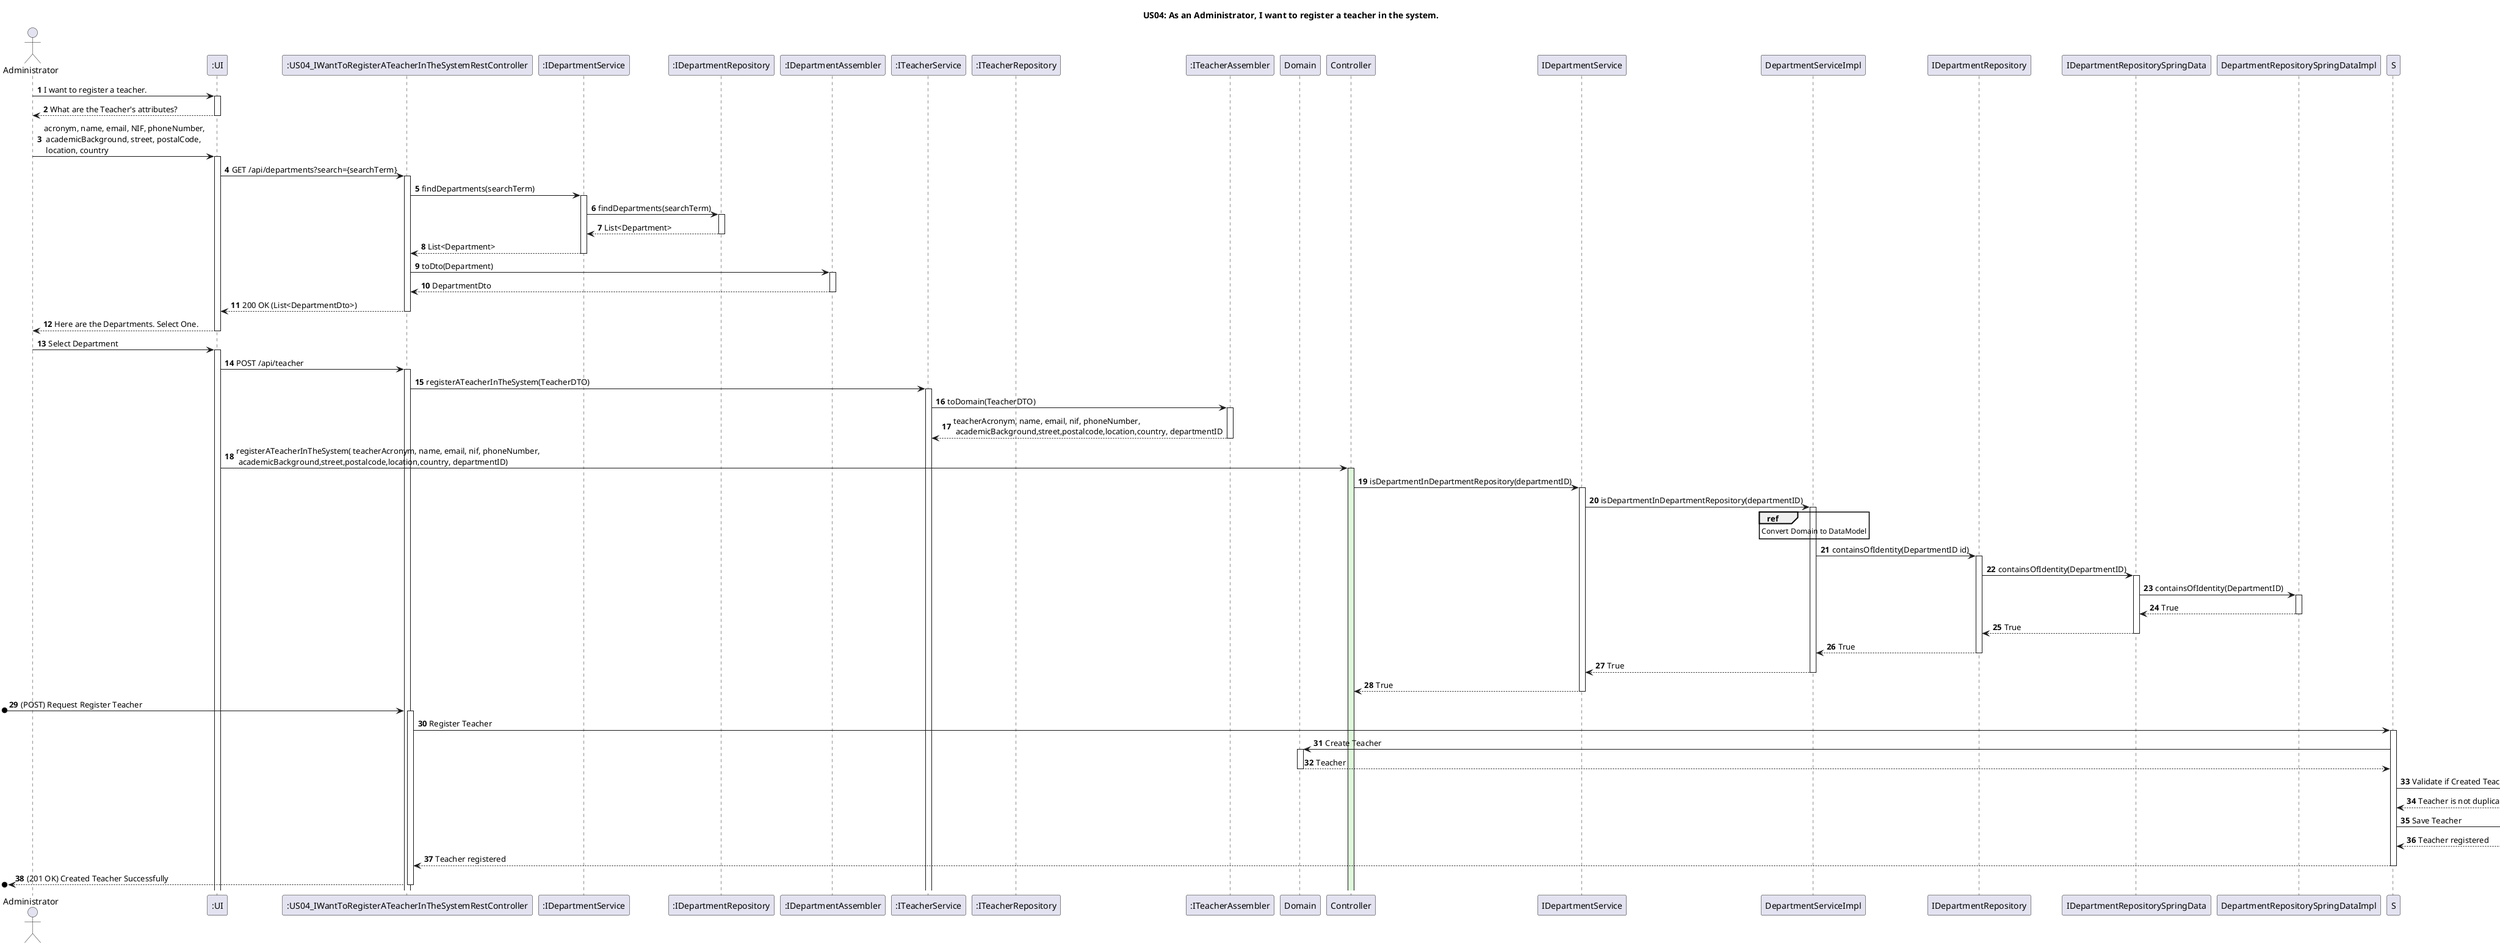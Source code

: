 @startuml

title US04: As an Administrator, I want to register a teacher in the system.
autonumber

actor Administrator
participant ":UI" as UI
participant ":US04_IWantToRegisterATeacherInTheSystemRestController" as RC

participant ":IDepartmentService" as DS
participant ":IDepartmentRepository" as DR
participant ":IDepartmentAssembler" as DA
participant ":ITeacherService" as TS
participant ":ITeacherRepository" as TR
participant ":ITeacherAssembler" as TA


participant "Domain" as D

Administrator -> UI ++: I want to register a teacher.
UI --> Administrator --: What are the Teacher's attributes?

Administrator -> UI ++: acronym, name, email, NIF, phoneNumber, \n academicBackground, street, postalCode, \n location, country
UI -> RC++: GET /api/departments?search={searchTerm}
RC -> DS++: findDepartments(searchTerm)
DS -> DR ++: findDepartments(searchTerm)
DR --> DS --: List<Department>
DS --> RC --: List<Department>
RC -> DA++: toDto(Department)
DA --> RC--: DepartmentDto
RC --> UI--:  200 OK (List<DepartmentDto>)
UI --> Administrator--: Here are the Departments. Select One.

Administrator -> UI++: Select Department
UI -> RC++: POST /api/teacher
RC -> TS++ : registerATeacherInTheSystem(TeacherDTO)
TS -> TA++: toDomain(TeacherDTO)
TA --> TS--: teacherAcronym, name, email, nif, phoneNumber,\n academicBackground,street,postalcode,location,country, departmentID






UI -> Controller : registerATeacherInTheSystem( teacherAcronym, name, email, nif, phoneNumber,\n academicBackground,street,postalcode,location,country, departmentID)
activate Controller #ddfada
Controller -> IDepartmentService:isDepartmentInDepartmentRepository(departmentID)
activate IDepartmentService
IDepartmentService-> DepartmentServiceImpl:isDepartmentInDepartmentRepository(departmentID)
activate DepartmentServiceImpl
ref over DepartmentServiceImpl
    Convert Domain to DataModel
end ref
DepartmentServiceImpl -> IDepartmentRepository:containsOfIdentity(DepartmentID id)
activate IDepartmentRepository
IDepartmentRepository -> IDepartmentRepositorySpringData:containsOfIdentity(DepartmentID)
activate IDepartmentRepositorySpringData
IDepartmentRepositorySpringData -> DepartmentRepositorySpringDataImpl:containsOfIdentity(DepartmentID)
activate DepartmentRepositorySpringDataImpl
DepartmentRepositorySpringDataImpl --> IDepartmentRepositorySpringData:True
deactivate DepartmentRepositorySpringDataImpl
IDepartmentRepositorySpringData --> IDepartmentRepository:True
deactivate IDepartmentRepositorySpringData
IDepartmentRepository --> DepartmentServiceImpl:True
deactivate IDepartmentRepository
DepartmentServiceImpl --> IDepartmentService:True
deactivate DepartmentServiceImpl
IDepartmentService-->Controller:True
deactivate IDepartmentService

[o-> RC++: (POST) Request Register Teacher
RC -> S++: Register Teacher
S -> D ++: Create Teacher
D --> S --: Teacher
S -> R ++: Validate if Created Teacher is duplicated
R --> S --: Teacher is not duplicated
S -> R ++: Save Teacher
R --> S --: Teacher registered
S --> RC --: Teacher registered
[o<-- RC --: (201 OK) Created Teacher Successfully\t

@enduml
